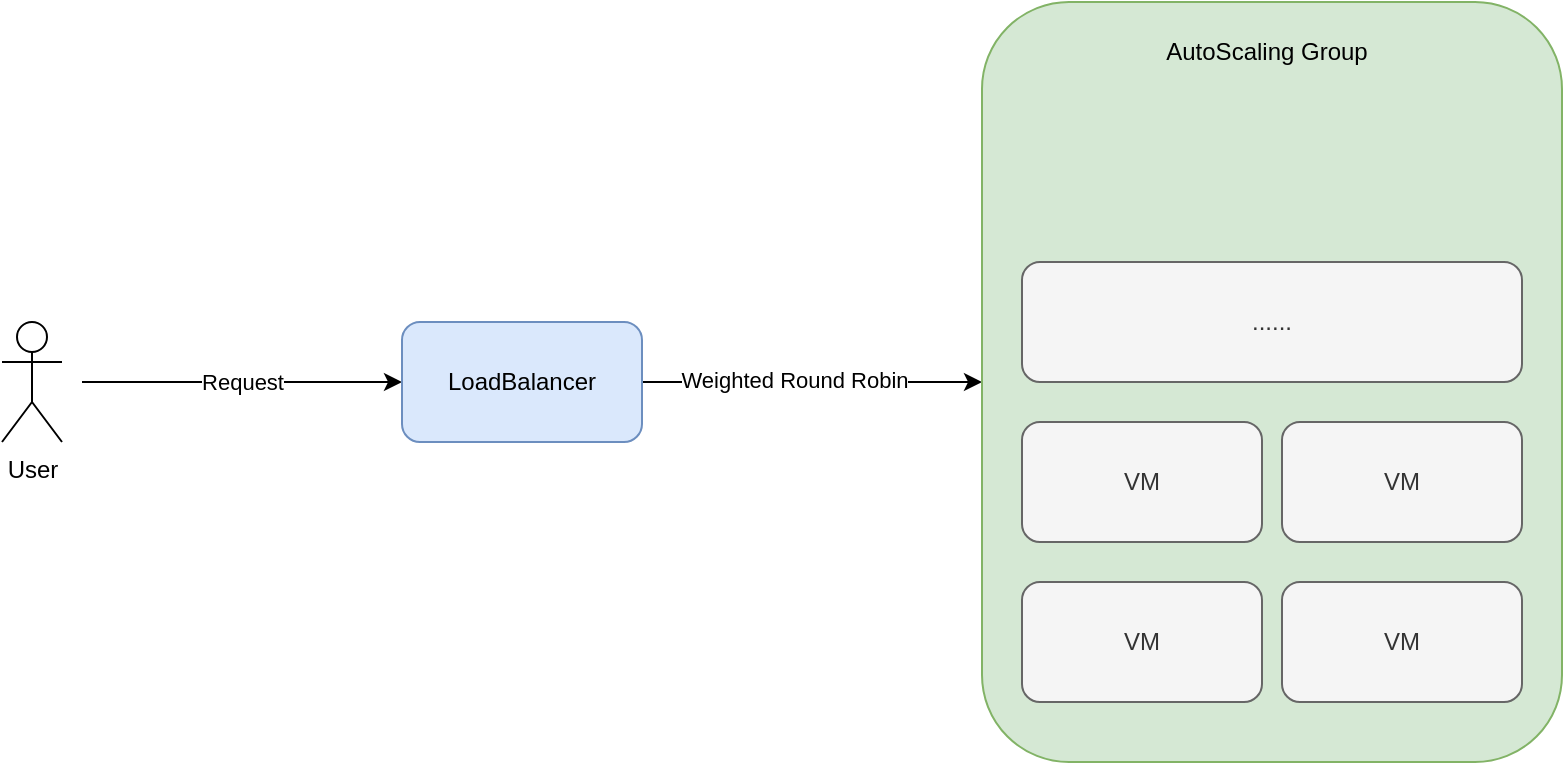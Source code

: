 <mxfile version="20.2.8" type="device"><diagram id="OUTxYx1UF7iohIfI0xrS" name="第 1 页"><mxGraphModel dx="1234" dy="777" grid="1" gridSize="10" guides="1" tooltips="1" connect="1" arrows="1" fold="1" page="1" pageScale="1" pageWidth="2339" pageHeight="3300" math="0" shadow="0"><root><mxCell id="0"/><mxCell id="1" parent="0"/><mxCell id="SYI0-ZaDr_1koewAsCzB-1" value="" style="endArrow=classic;html=1;rounded=0;entryX=0;entryY=0.5;entryDx=0;entryDy=0;" edge="1" parent="1" target="SYI0-ZaDr_1koewAsCzB-4"><mxGeometry relative="1" as="geometry"><mxPoint x="170" y="420" as="sourcePoint"/><mxPoint x="360" y="420" as="targetPoint"/></mxGeometry></mxCell><mxCell id="SYI0-ZaDr_1koewAsCzB-2" value="Request" style="edgeLabel;resizable=0;html=1;align=center;verticalAlign=middle;" connectable="0" vertex="1" parent="SYI0-ZaDr_1koewAsCzB-1"><mxGeometry relative="1" as="geometry"/></mxCell><mxCell id="SYI0-ZaDr_1koewAsCzB-3" style="edgeStyle=orthogonalEdgeStyle;rounded=0;orthogonalLoop=1;jettySize=auto;html=1;exitX=1;exitY=0.5;exitDx=0;exitDy=0;entryX=0;entryY=0.5;entryDx=0;entryDy=0;" edge="1" parent="1" source="SYI0-ZaDr_1koewAsCzB-4" target="SYI0-ZaDr_1koewAsCzB-5"><mxGeometry relative="1" as="geometry"/></mxCell><mxCell id="SYI0-ZaDr_1koewAsCzB-14" value="Weighted Round Robin" style="edgeLabel;html=1;align=center;verticalAlign=middle;resizable=0;points=[];" vertex="1" connectable="0" parent="SYI0-ZaDr_1koewAsCzB-3"><mxGeometry x="-0.108" y="1" relative="1" as="geometry"><mxPoint as="offset"/></mxGeometry></mxCell><mxCell id="SYI0-ZaDr_1koewAsCzB-4" value="LoadBalancer" style="rounded=1;whiteSpace=wrap;html=1;fillColor=#dae8fc;strokeColor=#6c8ebf;" vertex="1" parent="1"><mxGeometry x="330" y="390" width="120" height="60" as="geometry"/></mxCell><mxCell id="SYI0-ZaDr_1koewAsCzB-5" value="" style="rounded=1;whiteSpace=wrap;html=1;fillColor=#d5e8d4;strokeColor=#82b366;" vertex="1" parent="1"><mxGeometry x="620" y="230" width="290" height="380" as="geometry"/></mxCell><mxCell id="SYI0-ZaDr_1koewAsCzB-6" value="User" style="shape=umlActor;verticalLabelPosition=bottom;verticalAlign=top;html=1;outlineConnect=0;" vertex="1" parent="1"><mxGeometry x="130" y="390" width="30" height="60" as="geometry"/></mxCell><mxCell id="SYI0-ZaDr_1koewAsCzB-7" value="VM" style="rounded=1;whiteSpace=wrap;html=1;fillColor=#f5f5f5;fontColor=#333333;strokeColor=#666666;" vertex="1" parent="1"><mxGeometry x="640" y="520" width="120" height="60" as="geometry"/></mxCell><mxCell id="SYI0-ZaDr_1koewAsCzB-8" value="VM" style="rounded=1;whiteSpace=wrap;html=1;fillColor=#f5f5f5;fontColor=#333333;strokeColor=#666666;" vertex="1" parent="1"><mxGeometry x="770" y="520" width="120" height="60" as="geometry"/></mxCell><mxCell id="SYI0-ZaDr_1koewAsCzB-9" value="AutoScaling Group" style="text;html=1;strokeColor=none;fillColor=none;align=center;verticalAlign=middle;whiteSpace=wrap;rounded=0;" vertex="1" parent="1"><mxGeometry x="710" y="240" width="105" height="30" as="geometry"/></mxCell><mxCell id="SYI0-ZaDr_1koewAsCzB-10" value="VM" style="rounded=1;whiteSpace=wrap;html=1;fillColor=#f5f5f5;fontColor=#333333;strokeColor=#666666;" vertex="1" parent="1"><mxGeometry x="640" y="440" width="120" height="60" as="geometry"/></mxCell><mxCell id="SYI0-ZaDr_1koewAsCzB-11" value="VM" style="rounded=1;whiteSpace=wrap;html=1;fillColor=#f5f5f5;fontColor=#333333;strokeColor=#666666;" vertex="1" parent="1"><mxGeometry x="770" y="440" width="120" height="60" as="geometry"/></mxCell><mxCell id="SYI0-ZaDr_1koewAsCzB-12" value="......" style="rounded=1;whiteSpace=wrap;html=1;fillColor=#f5f5f5;fontColor=#333333;strokeColor=#666666;" vertex="1" parent="1"><mxGeometry x="640" y="360" width="250" height="60" as="geometry"/></mxCell></root></mxGraphModel></diagram></mxfile>